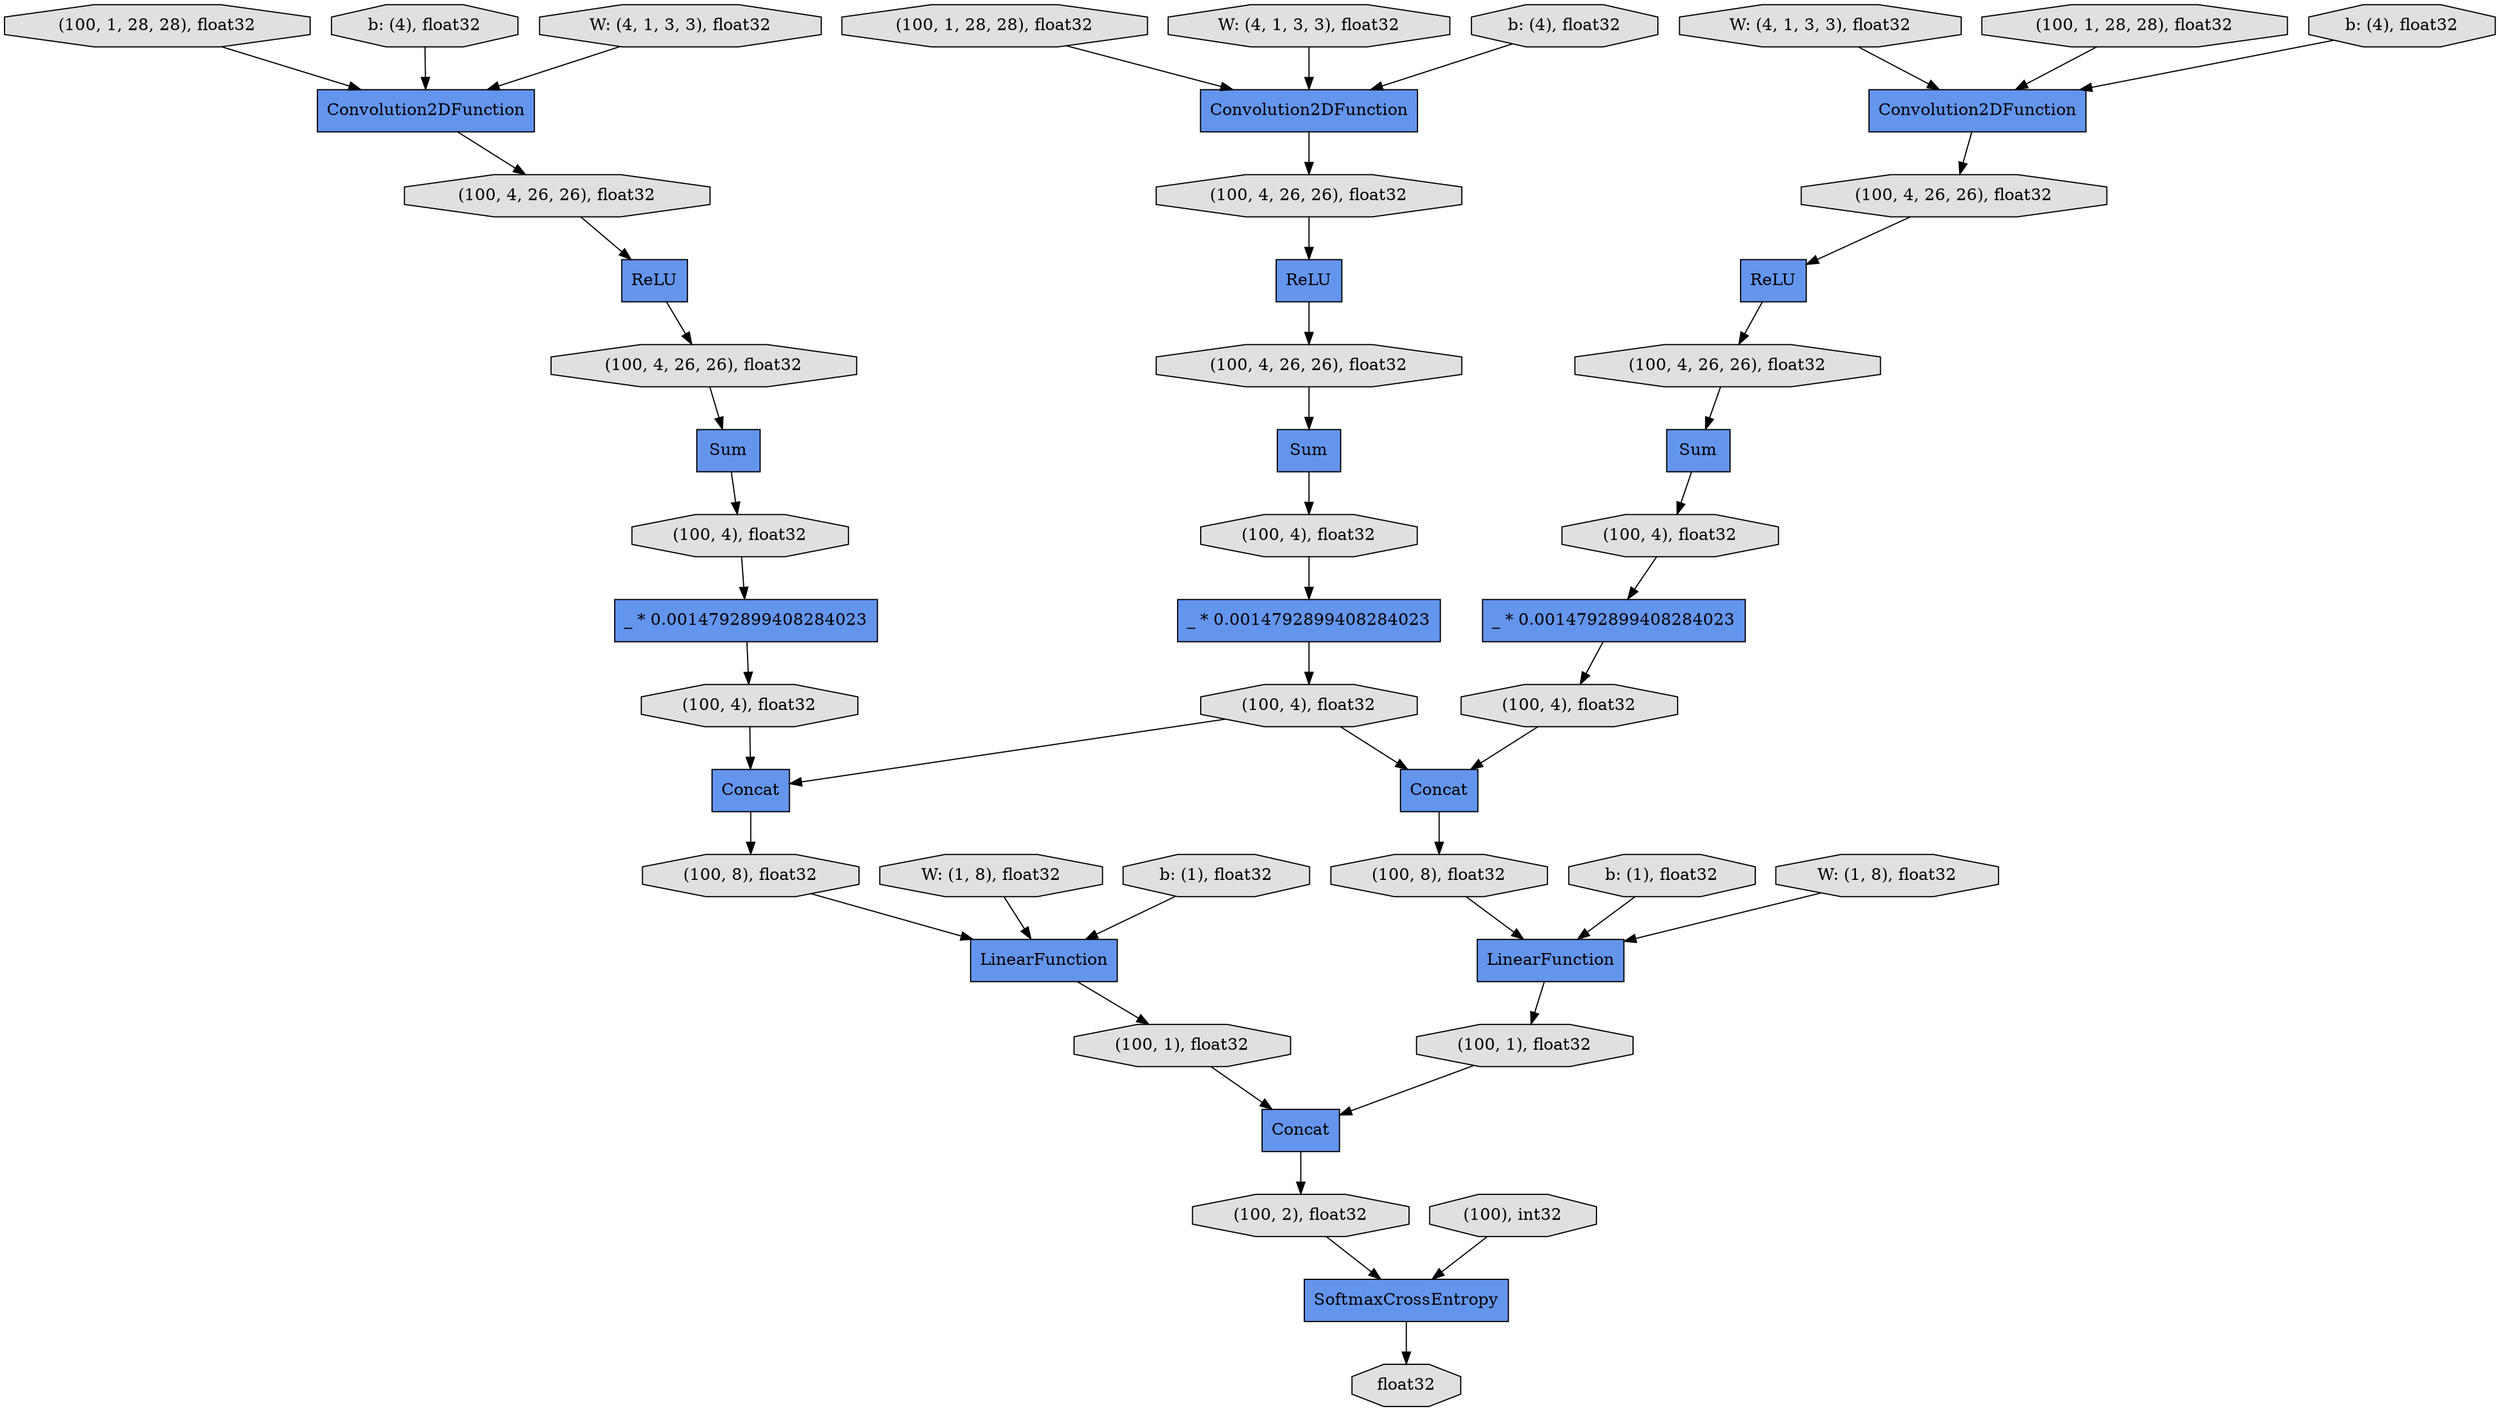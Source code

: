 digraph graphname{rankdir=TB;140484710840248 [label="(100, 1, 28, 28), float32",shape="octagon",fillcolor="#E0E0E0",style="filled"];140484680646728 [label="(100, 4, 26, 26), float32",shape="octagon",fillcolor="#E0E0E0",style="filled"];140484019284064 [label="(100, 4), float32",shape="octagon",fillcolor="#E0E0E0",style="filled"];140484680648800 [label="(100, 4, 26, 26), float32",shape="octagon",fillcolor="#E0E0E0",style="filled"];140484680646840 [label="ReLU",shape="record",fillcolor="#6495ED",style="filled"];140484680646896 [label="Convolution2DFunction",shape="record",fillcolor="#6495ED",style="filled"];140484019284232 [label="(100, 4), float32",shape="octagon",fillcolor="#E0E0E0",style="filled"];140484019697928 [label="W: (4, 1, 3, 3), float32",shape="octagon",fillcolor="#E0E0E0",style="filled"];140484680646952 [label="SoftmaxCrossEntropy",shape="record",fillcolor="#6495ED",style="filled"];140484019284288 [label="_ * 0.0014792899408284023",shape="record",fillcolor="#6495ED",style="filled"];140484680647064 [label="_ * 0.0014792899408284023",shape="record",fillcolor="#6495ED",style="filled"];140484680649136 [label="Concat",shape="record",fillcolor="#6495ED",style="filled"];140484019177904 [label="W: (4, 1, 3, 3), float32",shape="octagon",fillcolor="#E0E0E0",style="filled"];140484680649192 [label="Concat",shape="record",fillcolor="#6495ED",style="filled"];140484019599848 [label="b: (1), float32",shape="octagon",fillcolor="#E0E0E0",style="filled"];140484680649248 [label="(100, 1, 28, 28), float32",shape="octagon",fillcolor="#E0E0E0",style="filled"];140484019284568 [label="(100, 4), float32",shape="octagon",fillcolor="#E0E0E0",style="filled"];140484680647288 [label="(100, 4), float32",shape="octagon",fillcolor="#E0E0E0",style="filled"];140484680649360 [label="Sum",shape="record",fillcolor="#6495ED",style="filled"];140484680647344 [label="(100, 4, 26, 26), float32",shape="octagon",fillcolor="#E0E0E0",style="filled"];140484019284680 [label="(100, 8), float32",shape="octagon",fillcolor="#E0E0E0",style="filled"];140484680649416 [label="(100, 1, 28, 28), float32",shape="octagon",fillcolor="#E0E0E0",style="filled"];140484019284792 [label="LinearFunction",shape="record",fillcolor="#6495ED",style="filled"];140484019284904 [label="(100), int32",shape="octagon",fillcolor="#E0E0E0",style="filled"];140484019565512 [label="b: (1), float32",shape="octagon",fillcolor="#E0E0E0",style="filled"];140484680647624 [label="(100, 4, 26, 26), float32",shape="octagon",fillcolor="#E0E0E0",style="filled"];140484019284960 [label="Concat",shape="record",fillcolor="#6495ED",style="filled"];140484019285016 [label="(100, 1), float32",shape="octagon",fillcolor="#E0E0E0",style="filled"];140484019248152 [label="b: (4), float32",shape="octagon",fillcolor="#E0E0E0",style="filled"];140484680647736 [label="(100, 4), float32",shape="octagon",fillcolor="#E0E0E0",style="filled"];140484019285184 [label="(100, 8), float32",shape="octagon",fillcolor="#E0E0E0",style="filled"];140484019565792 [label="W: (1, 8), float32",shape="octagon",fillcolor="#E0E0E0",style="filled"];140484680647904 [label="(100, 4, 26, 26), float32",shape="octagon",fillcolor="#E0E0E0",style="filled"];140484680649976 [label="Convolution2DFunction",shape="record",fillcolor="#6495ED",style="filled"];140484019285296 [label="LinearFunction",shape="record",fillcolor="#6495ED",style="filled"];140484680648016 [label="ReLU",shape="record",fillcolor="#6495ED",style="filled"];140484680650088 [label="(100, 4, 26, 26), float32",shape="octagon",fillcolor="#E0E0E0",style="filled"];140484680648072 [label="Sum",shape="record",fillcolor="#6495ED",style="filled"];140484019803584 [label="b: (4), float32",shape="octagon",fillcolor="#E0E0E0",style="filled"];140484019285464 [label="(100, 1), float32",shape="octagon",fillcolor="#E0E0E0",style="filled"];140484019285520 [label="(100, 2), float32",shape="octagon",fillcolor="#E0E0E0",style="filled"];140484019285576 [label="float32",shape="octagon",fillcolor="#E0E0E0",style="filled"];140484020285000 [label="W: (4, 1, 3, 3), float32",shape="octagon",fillcolor="#E0E0E0",style="filled"];140484680648352 [label="Sum",shape="record",fillcolor="#6495ED",style="filled"];140484019246808 [label="W: (1, 8), float32",shape="octagon",fillcolor="#E0E0E0",style="filled"];140484710842096 [label="Convolution2DFunction",shape="record",fillcolor="#6495ED",style="filled"];140484019177232 [label="b: (4), float32",shape="octagon",fillcolor="#E0E0E0",style="filled"];140484680648576 [label="(100, 4), float32",shape="octagon",fillcolor="#E0E0E0",style="filled"];140484680648632 [label="ReLU",shape="record",fillcolor="#6495ED",style="filled"];140484019283952 [label="_ * 0.0014792899408284023",shape="record",fillcolor="#6495ED",style="filled"];140484680648016 -> 140484680647904;140484680648576 -> 140484019284960;140484680649416 -> 140484680646896;140484680647064 -> 140484680648576;140484020285000 -> 140484680649976;140484680647736 -> 140484019283952;140484680648632 -> 140484680647344;140484019246808 -> 140484019284792;140484019599848 -> 140484019284792;140484680650088 -> 140484680646840;140484680648800 -> 140484680648632;140484019285296 -> 140484019285464;140484019177904 -> 140484710842096;140484019285016 -> 140484680649136;140484680649360 -> 140484680647736;140484680646952 -> 140484019285576;140484680648072 -> 140484019284232;140484680647288 -> 140484680647064;140484680646840 -> 140484680647624;140484680649976 -> 140484680648800;140484019697928 -> 140484680646896;140484680646728 -> 140484680648016;140484680646896 -> 140484680646728;140484019565792 -> 140484019285296;140484680647624 -> 140484680648352;140484710840248 -> 140484710842096;140484680647344 -> 140484680649360;140484680647904 -> 140484680648072;140484019284064 -> 140484680649192;140484019285520 -> 140484680646952;140484019248152 -> 140484680646896;140484680649248 -> 140484680649976;140484019284792 -> 140484019285016;140484019285464 -> 140484680649136;140484019284568 -> 140484019284960;140484680649192 -> 140484019284680;140484019284960 -> 140484019285184;140484680649136 -> 140484019285520;140484680648576 -> 140484680649192;140484019283952 -> 140484019284064;140484710842096 -> 140484680650088;140484019177232 -> 140484710842096;140484680648352 -> 140484680647288;140484019284680 -> 140484019284792;140484019285184 -> 140484019285296;140484019803584 -> 140484680649976;140484019284232 -> 140484019284288;140484019284288 -> 140484019284568;140484019565512 -> 140484019285296;140484019284904 -> 140484680646952;}